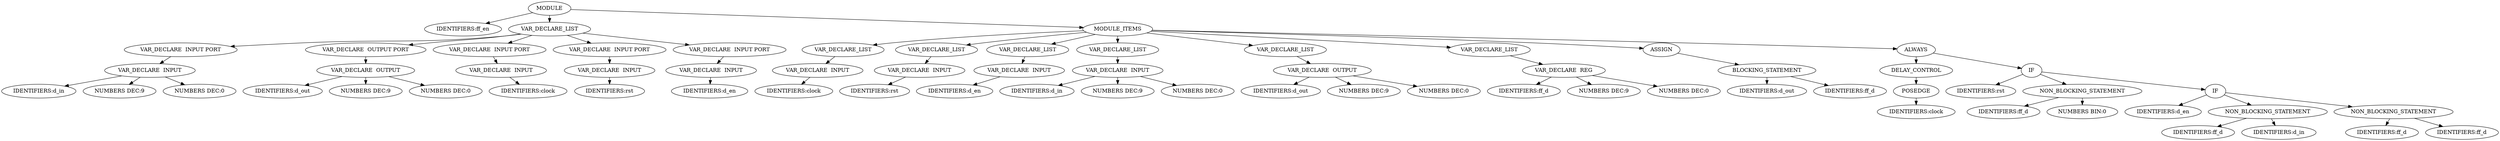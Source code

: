 digraph G {	
ranksep=.25;
	0 [label="MODULE"];
	1 [label="IDENTIFIERS:ff_en"];
	0 -> 1;
	2 [label="VAR_DECLARE_LIST"];
	0 -> 2;
	3 [label="VAR_DECLARE  INPUT PORT"];
	2 -> 3;
	4 [label="VAR_DECLARE  INPUT"];
	3 -> 4;
	5 [label="IDENTIFIERS:d_in"];
	4 -> 5;
	6 [label="NUMBERS DEC:9"];
	4 -> 6;
	7 [label="NUMBERS DEC:0"];
	4 -> 7;
	16 [label="VAR_DECLARE  OUTPUT PORT"];
	2 -> 16;
	17 [label="VAR_DECLARE  OUTPUT"];
	16 -> 17;
	18 [label="IDENTIFIERS:d_out"];
	17 -> 18;
	19 [label="NUMBERS DEC:9"];
	17 -> 19;
	20 [label="NUMBERS DEC:0"];
	17 -> 20;
	29 [label="VAR_DECLARE  INPUT PORT"];
	2 -> 29;
	30 [label="VAR_DECLARE  INPUT"];
	29 -> 30;
	31 [label="IDENTIFIERS:clock"];
	30 -> 31;
	42 [label="VAR_DECLARE  INPUT PORT"];
	2 -> 42;
	43 [label="VAR_DECLARE  INPUT"];
	42 -> 43;
	44 [label="IDENTIFIERS:rst"];
	43 -> 44;
	55 [label="VAR_DECLARE  INPUT PORT"];
	2 -> 55;
	56 [label="VAR_DECLARE  INPUT"];
	55 -> 56;
	57 [label="IDENTIFIERS:d_en"];
	56 -> 57;
	68 [label="MODULE_ITEMS"];
	0 -> 68;
	69 [label="VAR_DECLARE_LIST"];
	68 -> 69;
	70 [label="VAR_DECLARE  INPUT"];
	69 -> 70;
	71 [label="IDENTIFIERS:clock"];
	70 -> 71;
	77 [label="VAR_DECLARE_LIST"];
	68 -> 77;
	78 [label="VAR_DECLARE  INPUT"];
	77 -> 78;
	79 [label="IDENTIFIERS:rst"];
	78 -> 79;
	85 [label="VAR_DECLARE_LIST"];
	68 -> 85;
	86 [label="VAR_DECLARE  INPUT"];
	85 -> 86;
	87 [label="IDENTIFIERS:d_en"];
	86 -> 87;
	93 [label="VAR_DECLARE_LIST"];
	68 -> 93;
	94 [label="VAR_DECLARE  INPUT"];
	93 -> 94;
	95 [label="IDENTIFIERS:d_in"];
	94 -> 95;
	96 [label="NUMBERS DEC:9"];
	94 -> 96;
	97 [label="NUMBERS DEC:0"];
	94 -> 97;
	101 [label="VAR_DECLARE_LIST"];
	68 -> 101;
	102 [label="VAR_DECLARE  OUTPUT"];
	101 -> 102;
	103 [label="IDENTIFIERS:d_out"];
	102 -> 103;
	104 [label="NUMBERS DEC:9"];
	102 -> 104;
	105 [label="NUMBERS DEC:0"];
	102 -> 105;
	109 [label="VAR_DECLARE_LIST"];
	68 -> 109;
	110 [label="VAR_DECLARE  REG"];
	109 -> 110;
	111 [label="IDENTIFIERS:ff_d"];
	110 -> 111;
	112 [label="NUMBERS DEC:9"];
	110 -> 112;
	113 [label="NUMBERS DEC:0"];
	110 -> 113;
	117 [label="ASSIGN"];
	68 -> 117;
	118 [label="BLOCKING_STATEMENT"];
	117 -> 118;
	119 [label="IDENTIFIERS:d_out"];
	118 -> 119;
	120 [label="IDENTIFIERS:ff_d"];
	118 -> 120;
	121 [label="ALWAYS"];
	68 -> 121;
	122 [label="DELAY_CONTROL"];
	121 -> 122;
	123 [label="POSEDGE"];
	122 -> 123;
	124 [label="IDENTIFIERS:clock"];
	123 -> 124;
	125 [label="IF"];
	121 -> 125;
	126 [label="IDENTIFIERS:rst"];
	125 -> 126;
	127 [label="NON_BLOCKING_STATEMENT"];
	125 -> 127;
	128 [label="IDENTIFIERS:ff_d"];
	127 -> 128;
	129 [label="NUMBERS BIN:0"];
	127 -> 129;
	130 [label="IF"];
	125 -> 130;
	131 [label="IDENTIFIERS:d_en"];
	130 -> 131;
	132 [label="NON_BLOCKING_STATEMENT"];
	130 -> 132;
	133 [label="IDENTIFIERS:ff_d"];
	132 -> 133;
	134 [label="IDENTIFIERS:d_in"];
	132 -> 134;
	135 [label="NON_BLOCKING_STATEMENT"];
	130 -> 135;
	136 [label="IDENTIFIERS:ff_d"];
	135 -> 136;
	137 [label="IDENTIFIERS:ff_d"];
	135 -> 137;
}

